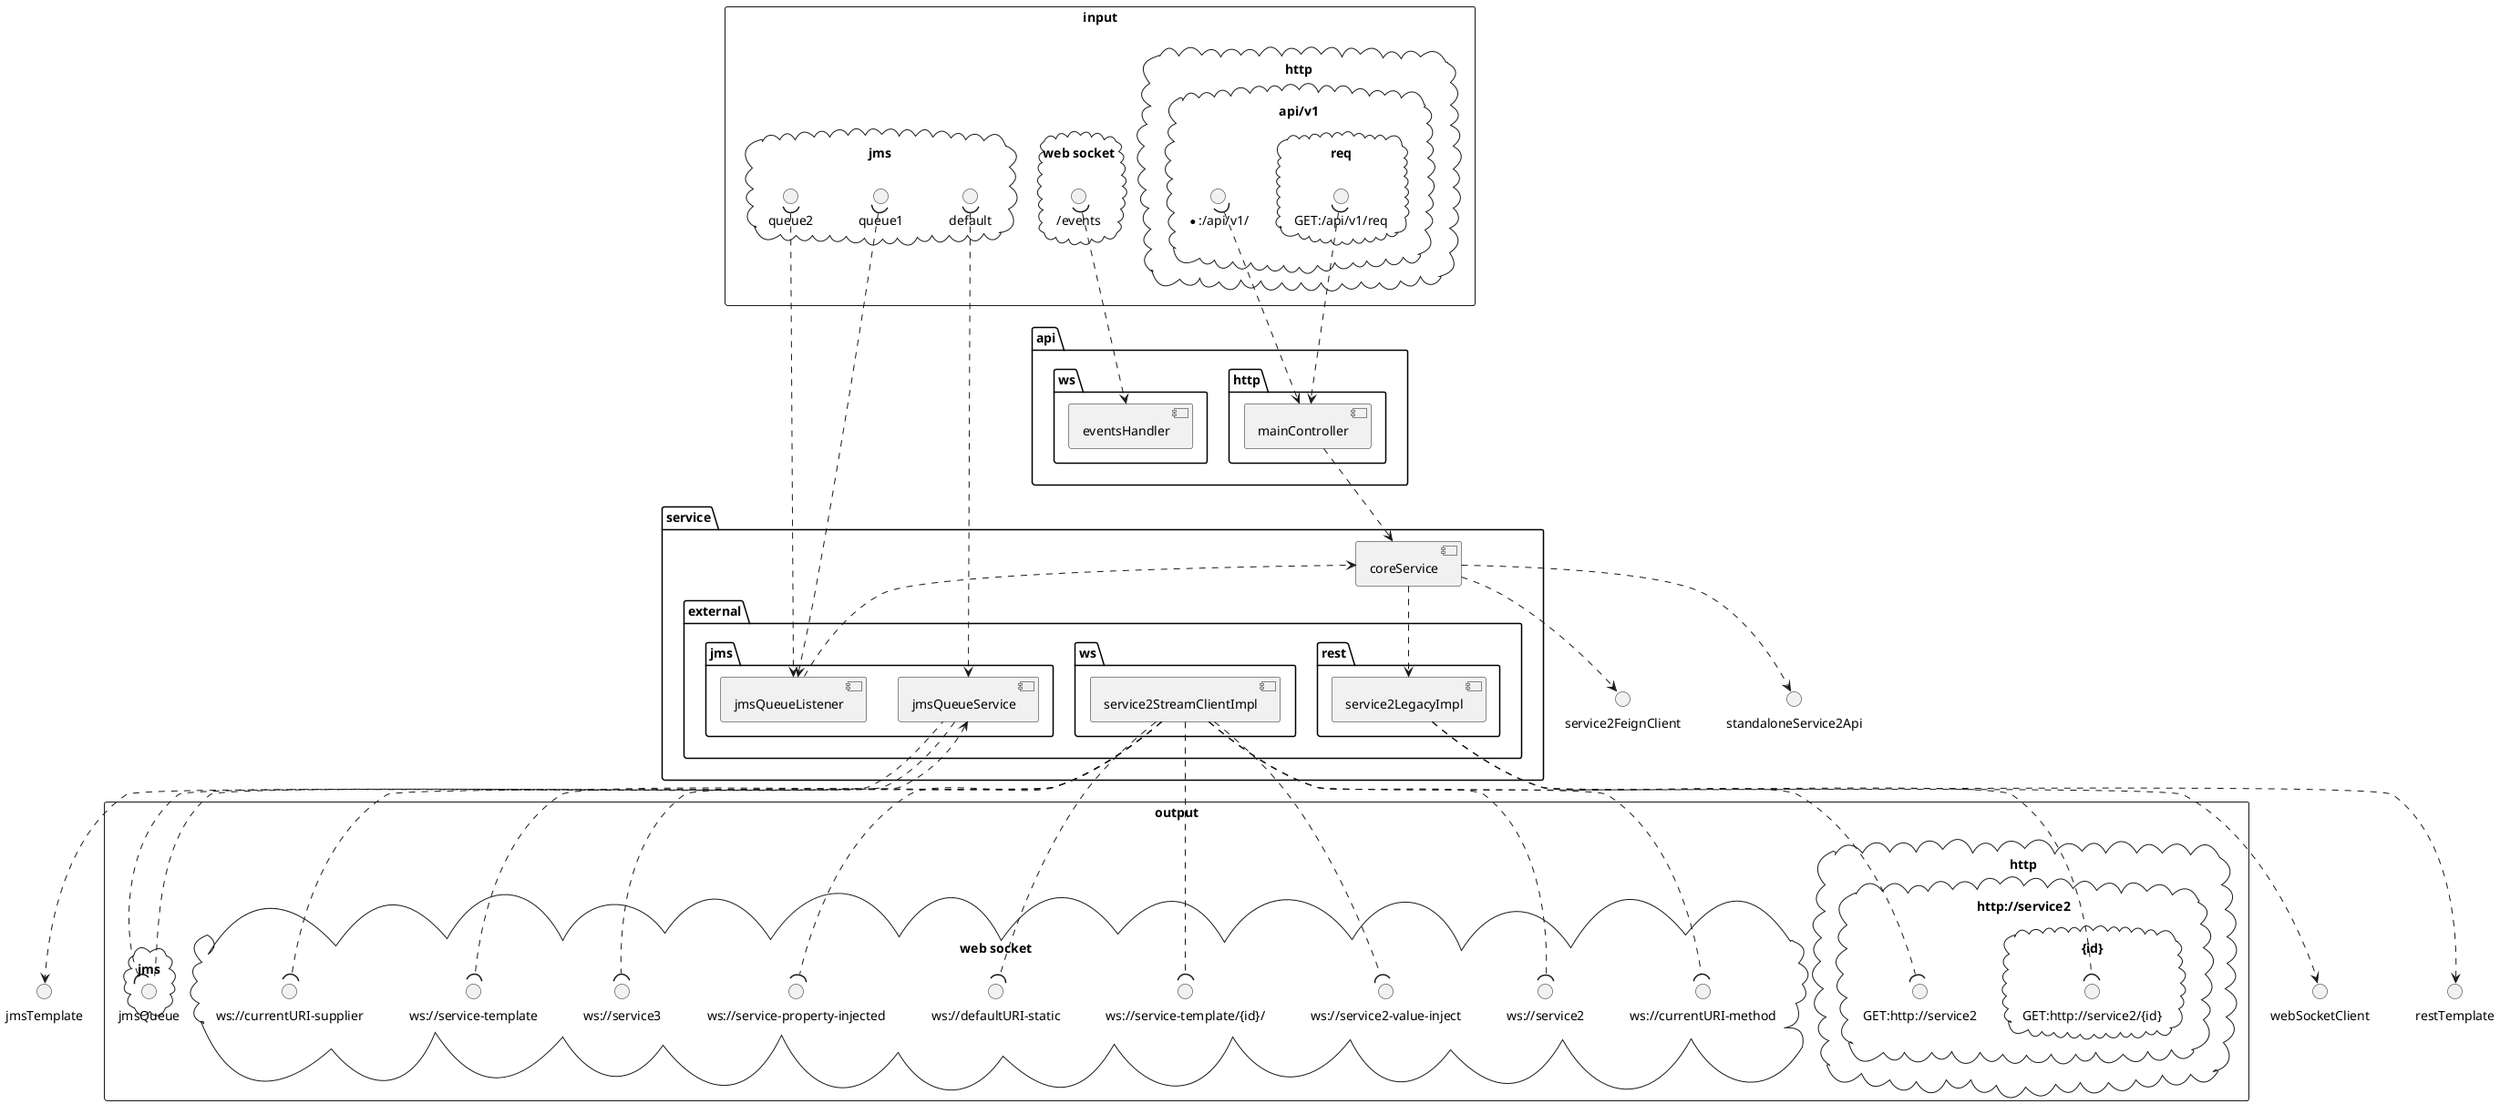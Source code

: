 @startuml
package "api" as api {
  package "http" as api.http {
    [mainController] as mainController
  }
  package "ws" as api.ws {
    [eventsHandler] as eventsHandler
  }
}
package "service" as service {
  [coreService] as coreService
  package "external" as service.external {
    package "jms" as service.external.jms {
      [jmsQueueListener] as jmsQueueListener
      [jmsQueueService] as jmsQueueService
    }
    package "rest" as service.external.rest {
      [service2LegacyImpl] as service2LegacyImpl
    }
    package "ws" as service.external.ws {
      [service2StreamClientImpl] as service2StreamClientImpl
    }
  }
}
mainController ..> coreService
coreService ..> service2FeignClient
coreService ..> service2LegacyImpl
coreService ..> standaloneService2Api
jmsQueueListener ..> coreService
jmsQueueService ..> jmsTemplate
service2LegacyImpl ..> restTemplate
service2StreamClientImpl ..> webSocketClient
rectangle "input" as input {
  cloud "http" as input.http {
    cloud "api/v1" {
      interface "*:/api/v1/" as in.http...api.v1.
      in.http...api.v1. )..> mainController
        cloud "req" {
          interface "GET:/api/v1/req" as in.http.GET..api.v1.req
          in.http.GET..api.v1.req )..> mainController
        }
    }
  }
  cloud "web socket" as input.websocket {
    interface "/events" as in.ws..events
    in.ws..events )..> eventsHandler
  }
  cloud "jms" as input.jms {
    interface "queue2" as in.jms.queue2
    in.jms.queue2 )..> jmsQueueListener
    interface "queue1" as in.jms.queue1
    in.jms.queue1 )..> jmsQueueListener
    interface "default" as in.jms.default
    in.jms.default )..> jmsQueueService
  }
}
rectangle "output" as output {
  cloud "http" as output.http {
    cloud "http://service2" {
      interface "GET:http://service2" as out.http.GET.http...service2
      service2LegacyImpl ..( out.http.GET.http...service2
        cloud "{id}" {
          interface "GET:http://service2/{id}" as out.http.GET.http...service2.id
          service2LegacyImpl ..( out.http.GET.http...service2.id
        }
    }
  }
  cloud "web socket" as output.websocket {
    interface "ws://currentURI-method" as out.ws.ws...currentURI.method
    service2StreamClientImpl ..( out.ws.ws...currentURI.method
    interface "ws://service2" as out.ws.ws...service2
    service2StreamClientImpl ..( out.ws.ws...service2
    interface "ws://service2-value-inject" as out.ws.ws...service2.value.inject
    service2StreamClientImpl ..( out.ws.ws...service2.value.inject
    interface "ws://service-template/{id}/" as out.ws.ws...service.template.id.
    service2StreamClientImpl ..( out.ws.ws...service.template.id.
    interface "ws://defaultURI-static" as out.ws.ws...defaultURI.static
    service2StreamClientImpl ..( out.ws.ws...defaultURI.static
    interface "ws://service-property-injected" as out.ws.ws...service.property.injected
    service2StreamClientImpl ..( out.ws.ws...service.property.injected
    interface "ws://service3" as out.ws.ws...service3
    service2StreamClientImpl ..( out.ws.ws...service3
    interface "ws://service-template" as out.ws.ws...service.template
    service2StreamClientImpl ..( out.ws.ws...service.template
    interface "ws://currentURI-supplier" as out.ws.ws...currentURI.supplier
    service2StreamClientImpl ..( out.ws.ws...currentURI.supplier
  }
  cloud "jms" as output.jms {
    interface "jmsQueue" as outIn.jms.jmsQueue
    outIn.jms.jmsQueue ).. jmsQueueService
jmsQueueService <.. outIn.jms.jmsQueue
  }
}
@enduml
